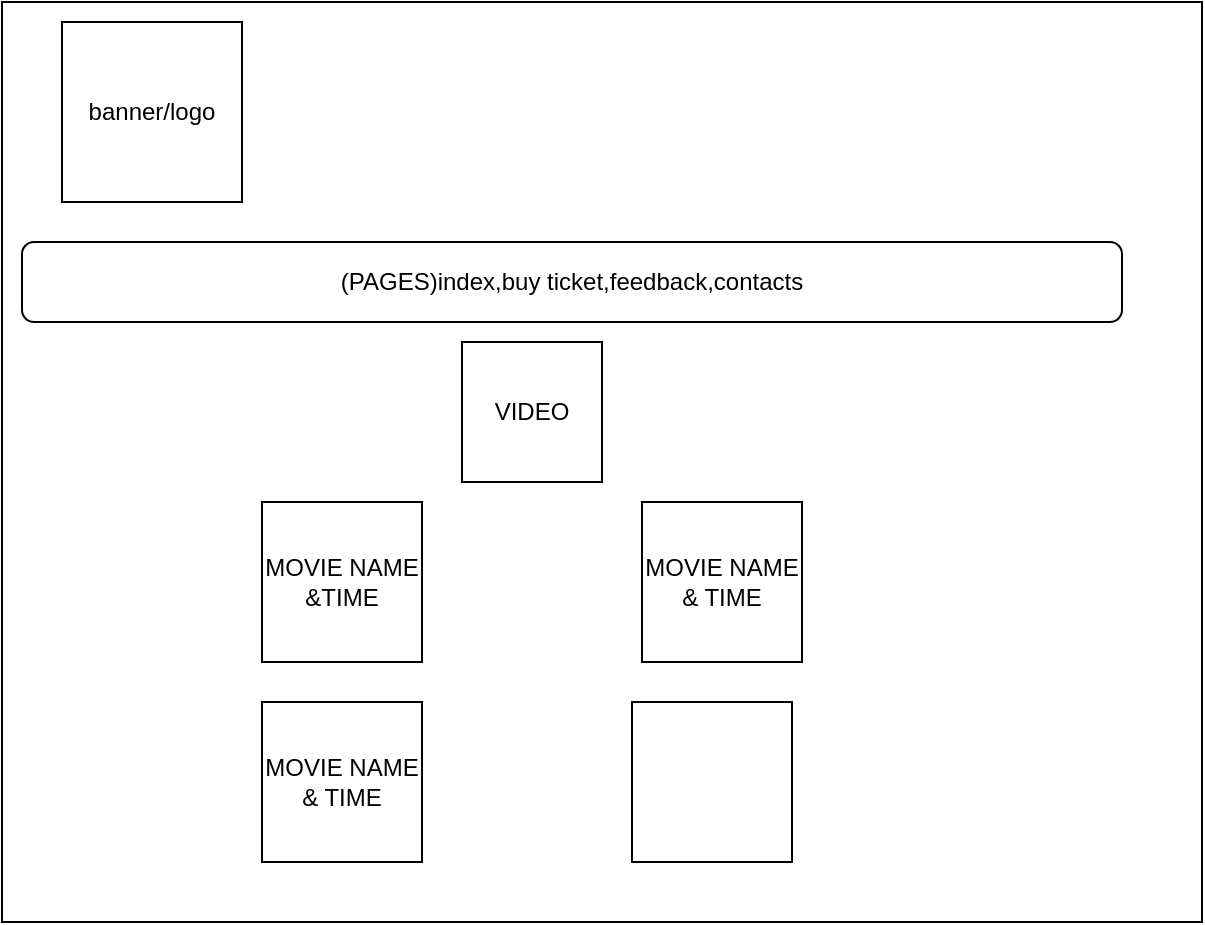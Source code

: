 <mxfile version="19.0.3" type="device"><diagram id="M_G4oKE2N70BbIWXDkeY" name="Page-1"><mxGraphModel dx="1108" dy="553" grid="1" gridSize="10" guides="1" tooltips="1" connect="1" arrows="1" fold="1" page="1" pageScale="1" pageWidth="850" pageHeight="1100" math="0" shadow="0"><root><mxCell id="0"/><mxCell id="1" parent="0"/><mxCell id="L4dpHLX6lrwXV_Eid04u-1" value="" style="rounded=0;whiteSpace=wrap;html=1;" vertex="1" parent="1"><mxGeometry x="110" y="50" width="600" height="460" as="geometry"/></mxCell><mxCell id="L4dpHLX6lrwXV_Eid04u-2" value="banner/logo" style="whiteSpace=wrap;html=1;aspect=fixed;" vertex="1" parent="1"><mxGeometry x="140" y="60" width="90" height="90" as="geometry"/></mxCell><mxCell id="L4dpHLX6lrwXV_Eid04u-3" value="(PAGES)index,buy ticket,feedback,contacts" style="rounded=1;whiteSpace=wrap;html=1;fontSize=12;glass=0;strokeWidth=1;shadow=0;" vertex="1" parent="1"><mxGeometry x="120" y="170" width="550" height="40" as="geometry"/></mxCell><mxCell id="L4dpHLX6lrwXV_Eid04u-4" value="VIDEO" style="whiteSpace=wrap;html=1;aspect=fixed;" vertex="1" parent="1"><mxGeometry x="340" y="220" width="70" height="70" as="geometry"/></mxCell><mxCell id="L4dpHLX6lrwXV_Eid04u-5" value="MOVIE NAME &amp;amp;TIME" style="whiteSpace=wrap;html=1;aspect=fixed;" vertex="1" parent="1"><mxGeometry x="240" y="300" width="80" height="80" as="geometry"/></mxCell><mxCell id="L4dpHLX6lrwXV_Eid04u-6" value="MOVIE NAME &amp;amp; TIME" style="whiteSpace=wrap;html=1;aspect=fixed;" vertex="1" parent="1"><mxGeometry x="430" y="300" width="80" height="80" as="geometry"/></mxCell><mxCell id="L4dpHLX6lrwXV_Eid04u-7" value="MOVIE NAME &amp;amp; TIME" style="whiteSpace=wrap;html=1;aspect=fixed;" vertex="1" parent="1"><mxGeometry x="240" y="400" width="80" height="80" as="geometry"/></mxCell><mxCell id="L4dpHLX6lrwXV_Eid04u-9" value="" style="whiteSpace=wrap;html=1;aspect=fixed;" vertex="1" parent="1"><mxGeometry x="425" y="400" width="80" height="80" as="geometry"/></mxCell></root></mxGraphModel></diagram></mxfile>